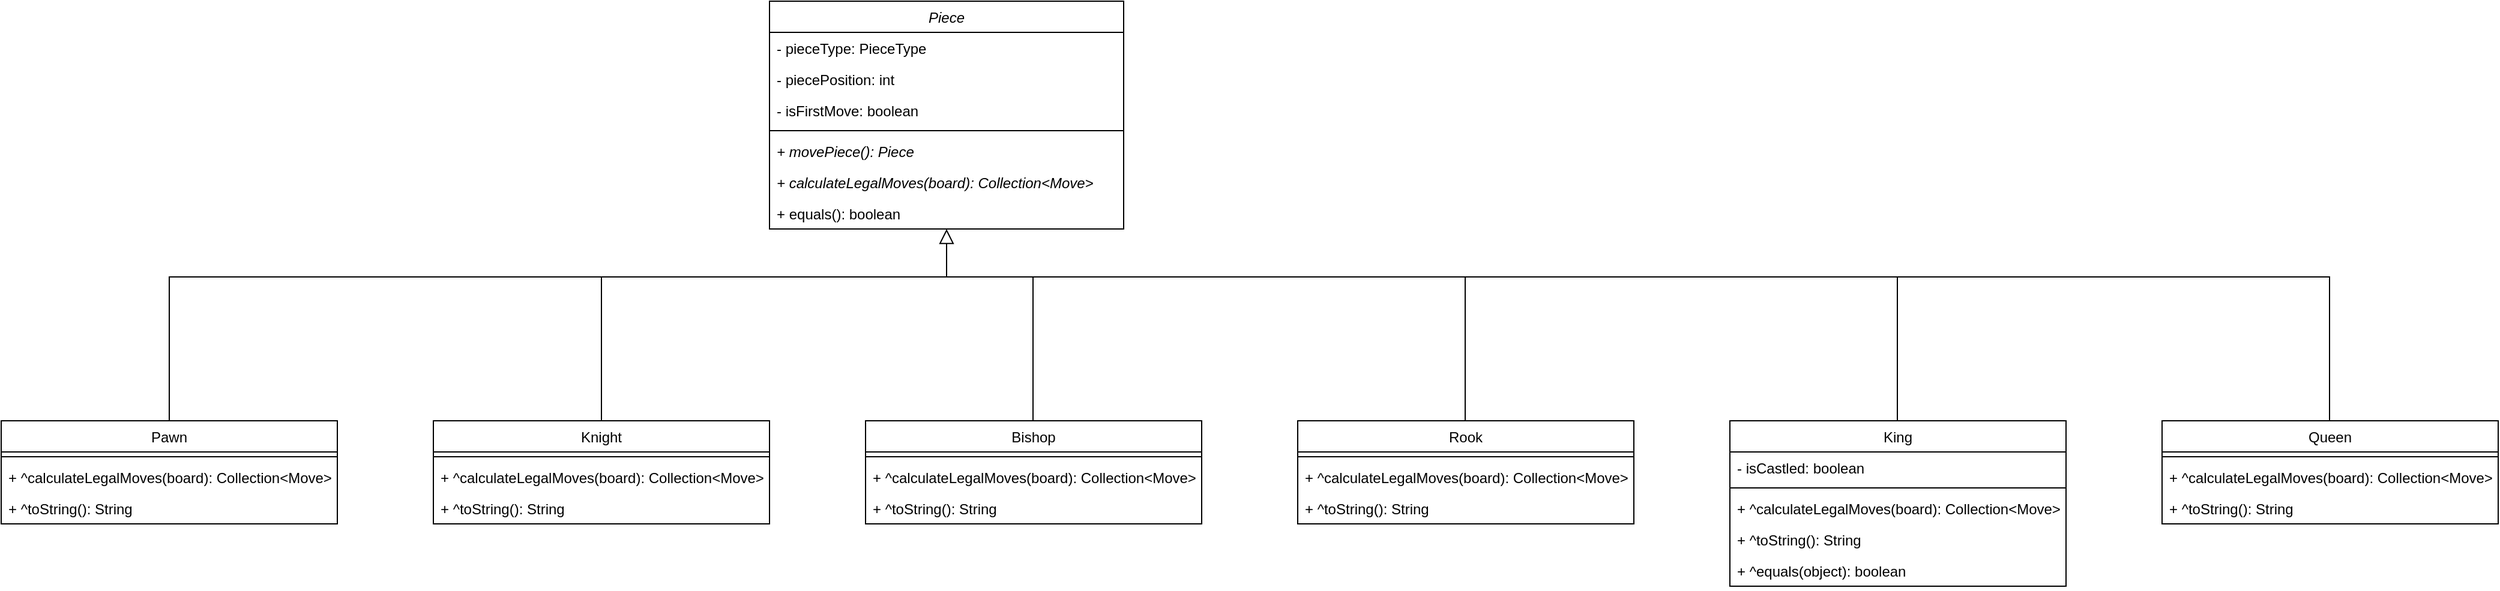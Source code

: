 <mxfile version="17.4.5" type="github"><diagram id="C5RBs43oDa-KdzZeNtuy" name="Piece"><mxGraphModel dx="1673" dy="934" grid="1" gridSize="10" guides="1" tooltips="1" connect="1" arrows="1" fold="1" page="1" pageScale="1" pageWidth="1654" pageHeight="1169" math="0" shadow="0"><root><mxCell id="WIyWlLk6GJQsqaUBKTNV-0"/><mxCell id="WIyWlLk6GJQsqaUBKTNV-1" parent="WIyWlLk6GJQsqaUBKTNV-0"/><mxCell id="zkfFHV4jXpPFQw0GAbJ--0" value="Piece" style="swimlane;fontStyle=2;align=center;verticalAlign=top;childLayout=stackLayout;horizontal=1;startSize=26;horizontalStack=0;resizeParent=1;resizeLast=0;collapsible=1;marginBottom=0;rounded=0;shadow=0;strokeWidth=1;" parent="WIyWlLk6GJQsqaUBKTNV-1" vertex="1"><mxGeometry x="680" y="50" width="295" height="190" as="geometry"><mxRectangle x="230" y="140" width="160" height="26" as="alternateBounds"/></mxGeometry></mxCell><mxCell id="zkfFHV4jXpPFQw0GAbJ--1" value="- pieceType: PieceType" style="text;align=left;verticalAlign=top;spacingLeft=4;spacingRight=4;overflow=hidden;rotatable=0;points=[[0,0.5],[1,0.5]];portConstraint=eastwest;" parent="zkfFHV4jXpPFQw0GAbJ--0" vertex="1"><mxGeometry y="26" width="295" height="26" as="geometry"/></mxCell><mxCell id="zkfFHV4jXpPFQw0GAbJ--2" value="- piecePosition: int" style="text;align=left;verticalAlign=top;spacingLeft=4;spacingRight=4;overflow=hidden;rotatable=0;points=[[0,0.5],[1,0.5]];portConstraint=eastwest;rounded=0;shadow=0;html=0;" parent="zkfFHV4jXpPFQw0GAbJ--0" vertex="1"><mxGeometry y="52" width="295" height="26" as="geometry"/></mxCell><mxCell id="zkfFHV4jXpPFQw0GAbJ--3" value="- isFirstMove: boolean" style="text;align=left;verticalAlign=top;spacingLeft=4;spacingRight=4;overflow=hidden;rotatable=0;points=[[0,0.5],[1,0.5]];portConstraint=eastwest;rounded=0;shadow=0;html=0;" parent="zkfFHV4jXpPFQw0GAbJ--0" vertex="1"><mxGeometry y="78" width="295" height="26" as="geometry"/></mxCell><mxCell id="zkfFHV4jXpPFQw0GAbJ--4" value="" style="line;html=1;strokeWidth=1;align=left;verticalAlign=middle;spacingTop=-1;spacingLeft=3;spacingRight=3;rotatable=0;labelPosition=right;points=[];portConstraint=eastwest;" parent="zkfFHV4jXpPFQw0GAbJ--0" vertex="1"><mxGeometry y="104" width="295" height="8" as="geometry"/></mxCell><mxCell id="zkfFHV4jXpPFQw0GAbJ--5" value="+ movePiece(): Piece" style="text;align=left;verticalAlign=top;spacingLeft=4;spacingRight=4;overflow=hidden;rotatable=0;points=[[0,0.5],[1,0.5]];portConstraint=eastwest;fontStyle=2" parent="zkfFHV4jXpPFQw0GAbJ--0" vertex="1"><mxGeometry y="112" width="295" height="26" as="geometry"/></mxCell><mxCell id="p8BL-hubKjSNvWGx_KjW-0" value="+ calculateLegalMoves(board): Collection&lt;Move&gt; " style="text;align=left;verticalAlign=top;spacingLeft=4;spacingRight=4;overflow=hidden;rotatable=0;points=[[0,0.5],[1,0.5]];portConstraint=eastwest;fontStyle=2" vertex="1" parent="zkfFHV4jXpPFQw0GAbJ--0"><mxGeometry y="138" width="295" height="26" as="geometry"/></mxCell><mxCell id="p8BL-hubKjSNvWGx_KjW-2" value="+ equals(): boolean" style="text;align=left;verticalAlign=top;spacingLeft=4;spacingRight=4;overflow=hidden;rotatable=0;points=[[0,0.5],[1,0.5]];portConstraint=eastwest;fontStyle=0" vertex="1" parent="zkfFHV4jXpPFQw0GAbJ--0"><mxGeometry y="164" width="295" height="26" as="geometry"/></mxCell><mxCell id="zkfFHV4jXpPFQw0GAbJ--6" value="Pawn" style="swimlane;fontStyle=0;align=center;verticalAlign=top;childLayout=stackLayout;horizontal=1;startSize=26;horizontalStack=0;resizeParent=1;resizeLast=0;collapsible=1;marginBottom=0;rounded=0;shadow=0;strokeWidth=1;" parent="WIyWlLk6GJQsqaUBKTNV-1" vertex="1"><mxGeometry x="40" y="400" width="280" height="86" as="geometry"><mxRectangle x="130" y="380" width="160" height="26" as="alternateBounds"/></mxGeometry></mxCell><mxCell id="zkfFHV4jXpPFQw0GAbJ--9" value="" style="line;html=1;strokeWidth=1;align=left;verticalAlign=middle;spacingTop=-1;spacingLeft=3;spacingRight=3;rotatable=0;labelPosition=right;points=[];portConstraint=eastwest;" parent="zkfFHV4jXpPFQw0GAbJ--6" vertex="1"><mxGeometry y="26" width="280" height="8" as="geometry"/></mxCell><mxCell id="zkfFHV4jXpPFQw0GAbJ--11" value="+ ^calculateLegalMoves(board): Collection&lt;Move&gt;" style="text;align=left;verticalAlign=top;spacingLeft=4;spacingRight=4;overflow=hidden;rotatable=0;points=[[0,0.5],[1,0.5]];portConstraint=eastwest;" parent="zkfFHV4jXpPFQw0GAbJ--6" vertex="1"><mxGeometry y="34" width="280" height="26" as="geometry"/></mxCell><mxCell id="p8BL-hubKjSNvWGx_KjW-3" value="+ ^toString(): String" style="text;align=left;verticalAlign=top;spacingLeft=4;spacingRight=4;overflow=hidden;rotatable=0;points=[[0,0.5],[1,0.5]];portConstraint=eastwest;" vertex="1" parent="zkfFHV4jXpPFQw0GAbJ--6"><mxGeometry y="60" width="280" height="26" as="geometry"/></mxCell><mxCell id="zkfFHV4jXpPFQw0GAbJ--12" value="" style="endArrow=block;endSize=10;endFill=0;shadow=0;strokeWidth=1;rounded=0;edgeStyle=elbowEdgeStyle;elbow=vertical;" parent="WIyWlLk6GJQsqaUBKTNV-1" source="zkfFHV4jXpPFQw0GAbJ--6" target="zkfFHV4jXpPFQw0GAbJ--0" edge="1"><mxGeometry width="160" relative="1" as="geometry"><mxPoint x="550" y="333" as="sourcePoint"/><mxPoint x="550" y="333" as="targetPoint"/><Array as="points"><mxPoint x="330" y="280"/><mxPoint x="330" y="260"/><mxPoint x="350" y="240"/></Array></mxGeometry></mxCell><mxCell id="p8BL-hubKjSNvWGx_KjW-4" value="Knight" style="swimlane;fontStyle=0;align=center;verticalAlign=top;childLayout=stackLayout;horizontal=1;startSize=26;horizontalStack=0;resizeParent=1;resizeLast=0;collapsible=1;marginBottom=0;rounded=0;shadow=0;strokeWidth=1;" vertex="1" parent="WIyWlLk6GJQsqaUBKTNV-1"><mxGeometry x="400" y="400" width="280" height="86" as="geometry"><mxRectangle x="130" y="380" width="160" height="26" as="alternateBounds"/></mxGeometry></mxCell><mxCell id="p8BL-hubKjSNvWGx_KjW-5" value="" style="line;html=1;strokeWidth=1;align=left;verticalAlign=middle;spacingTop=-1;spacingLeft=3;spacingRight=3;rotatable=0;labelPosition=right;points=[];portConstraint=eastwest;" vertex="1" parent="p8BL-hubKjSNvWGx_KjW-4"><mxGeometry y="26" width="280" height="8" as="geometry"/></mxCell><mxCell id="p8BL-hubKjSNvWGx_KjW-6" value="+ ^calculateLegalMoves(board): Collection&lt;Move&gt;" style="text;align=left;verticalAlign=top;spacingLeft=4;spacingRight=4;overflow=hidden;rotatable=0;points=[[0,0.5],[1,0.5]];portConstraint=eastwest;" vertex="1" parent="p8BL-hubKjSNvWGx_KjW-4"><mxGeometry y="34" width="280" height="26" as="geometry"/></mxCell><mxCell id="p8BL-hubKjSNvWGx_KjW-7" value="+ ^toString(): String" style="text;align=left;verticalAlign=top;spacingLeft=4;spacingRight=4;overflow=hidden;rotatable=0;points=[[0,0.5],[1,0.5]];portConstraint=eastwest;" vertex="1" parent="p8BL-hubKjSNvWGx_KjW-4"><mxGeometry y="60" width="280" height="26" as="geometry"/></mxCell><mxCell id="p8BL-hubKjSNvWGx_KjW-8" value="Bishop" style="swimlane;fontStyle=0;align=center;verticalAlign=top;childLayout=stackLayout;horizontal=1;startSize=26;horizontalStack=0;resizeParent=1;resizeLast=0;collapsible=1;marginBottom=0;rounded=0;shadow=0;strokeWidth=1;" vertex="1" parent="WIyWlLk6GJQsqaUBKTNV-1"><mxGeometry x="760" y="400" width="280" height="86" as="geometry"><mxRectangle x="130" y="380" width="160" height="26" as="alternateBounds"/></mxGeometry></mxCell><mxCell id="p8BL-hubKjSNvWGx_KjW-9" value="" style="line;html=1;strokeWidth=1;align=left;verticalAlign=middle;spacingTop=-1;spacingLeft=3;spacingRight=3;rotatable=0;labelPosition=right;points=[];portConstraint=eastwest;" vertex="1" parent="p8BL-hubKjSNvWGx_KjW-8"><mxGeometry y="26" width="280" height="8" as="geometry"/></mxCell><mxCell id="p8BL-hubKjSNvWGx_KjW-10" value="+ ^calculateLegalMoves(board): Collection&lt;Move&gt;" style="text;align=left;verticalAlign=top;spacingLeft=4;spacingRight=4;overflow=hidden;rotatable=0;points=[[0,0.5],[1,0.5]];portConstraint=eastwest;" vertex="1" parent="p8BL-hubKjSNvWGx_KjW-8"><mxGeometry y="34" width="280" height="26" as="geometry"/></mxCell><mxCell id="p8BL-hubKjSNvWGx_KjW-11" value="+ ^toString(): String" style="text;align=left;verticalAlign=top;spacingLeft=4;spacingRight=4;overflow=hidden;rotatable=0;points=[[0,0.5],[1,0.5]];portConstraint=eastwest;" vertex="1" parent="p8BL-hubKjSNvWGx_KjW-8"><mxGeometry y="60" width="280" height="26" as="geometry"/></mxCell><mxCell id="p8BL-hubKjSNvWGx_KjW-12" value="King" style="swimlane;fontStyle=0;align=center;verticalAlign=top;childLayout=stackLayout;horizontal=1;startSize=26;horizontalStack=0;resizeParent=1;resizeLast=0;collapsible=1;marginBottom=0;rounded=0;shadow=0;strokeWidth=1;" vertex="1" parent="WIyWlLk6GJQsqaUBKTNV-1"><mxGeometry x="1480" y="400" width="280" height="138" as="geometry"><mxRectangle x="130" y="380" width="160" height="26" as="alternateBounds"/></mxGeometry></mxCell><mxCell id="p8BL-hubKjSNvWGx_KjW-17" value="- isCastled: boolean" style="text;align=left;verticalAlign=top;spacingLeft=4;spacingRight=4;overflow=hidden;rotatable=0;points=[[0,0.5],[1,0.5]];portConstraint=eastwest;" vertex="1" parent="p8BL-hubKjSNvWGx_KjW-12"><mxGeometry y="26" width="280" height="26" as="geometry"/></mxCell><mxCell id="p8BL-hubKjSNvWGx_KjW-13" value="" style="line;html=1;strokeWidth=1;align=left;verticalAlign=middle;spacingTop=-1;spacingLeft=3;spacingRight=3;rotatable=0;labelPosition=right;points=[];portConstraint=eastwest;" vertex="1" parent="p8BL-hubKjSNvWGx_KjW-12"><mxGeometry y="52" width="280" height="8" as="geometry"/></mxCell><mxCell id="p8BL-hubKjSNvWGx_KjW-14" value="+ ^calculateLegalMoves(board): Collection&lt;Move&gt;" style="text;align=left;verticalAlign=top;spacingLeft=4;spacingRight=4;overflow=hidden;rotatable=0;points=[[0,0.5],[1,0.5]];portConstraint=eastwest;" vertex="1" parent="p8BL-hubKjSNvWGx_KjW-12"><mxGeometry y="60" width="280" height="26" as="geometry"/></mxCell><mxCell id="p8BL-hubKjSNvWGx_KjW-15" value="+ ^toString(): String" style="text;align=left;verticalAlign=top;spacingLeft=4;spacingRight=4;overflow=hidden;rotatable=0;points=[[0,0.5],[1,0.5]];portConstraint=eastwest;" vertex="1" parent="p8BL-hubKjSNvWGx_KjW-12"><mxGeometry y="86" width="280" height="26" as="geometry"/></mxCell><mxCell id="p8BL-hubKjSNvWGx_KjW-16" value="+ ^equals(object): boolean" style="text;align=left;verticalAlign=top;spacingLeft=4;spacingRight=4;overflow=hidden;rotatable=0;points=[[0,0.5],[1,0.5]];portConstraint=eastwest;" vertex="1" parent="p8BL-hubKjSNvWGx_KjW-12"><mxGeometry y="112" width="280" height="26" as="geometry"/></mxCell><mxCell id="p8BL-hubKjSNvWGx_KjW-21" value="" style="endArrow=none;html=1;rounded=0;endSize=10;elbow=vertical;exitX=0.5;exitY=0;exitDx=0;exitDy=0;" edge="1" parent="WIyWlLk6GJQsqaUBKTNV-1" source="p8BL-hubKjSNvWGx_KjW-4"><mxGeometry width="50" height="50" relative="1" as="geometry"><mxPoint x="490" y="450" as="sourcePoint"/><mxPoint x="540" y="280" as="targetPoint"/></mxGeometry></mxCell><mxCell id="p8BL-hubKjSNvWGx_KjW-22" value="" style="endArrow=none;html=1;rounded=0;endSize=10;elbow=vertical;exitX=0.5;exitY=0;exitDx=0;exitDy=0;" edge="1" parent="WIyWlLk6GJQsqaUBKTNV-1"><mxGeometry width="50" height="50" relative="1" as="geometry"><mxPoint x="899.5" y="400" as="sourcePoint"/><mxPoint x="899.5" y="280" as="targetPoint"/></mxGeometry></mxCell><mxCell id="p8BL-hubKjSNvWGx_KjW-23" value="" style="endArrow=none;html=1;rounded=0;endSize=10;elbow=vertical;exitX=0.5;exitY=0;exitDx=0;exitDy=0;" edge="1" parent="WIyWlLk6GJQsqaUBKTNV-1"><mxGeometry width="50" height="50" relative="1" as="geometry"><mxPoint x="1619.5" y="400" as="sourcePoint"/><mxPoint x="1619.5" y="280" as="targetPoint"/></mxGeometry></mxCell><mxCell id="p8BL-hubKjSNvWGx_KjW-24" value="Queen" style="swimlane;fontStyle=0;align=center;verticalAlign=top;childLayout=stackLayout;horizontal=1;startSize=26;horizontalStack=0;resizeParent=1;resizeLast=0;collapsible=1;marginBottom=0;rounded=0;shadow=0;strokeWidth=1;" vertex="1" parent="WIyWlLk6GJQsqaUBKTNV-1"><mxGeometry x="1840" y="400" width="280" height="86" as="geometry"><mxRectangle x="130" y="380" width="160" height="26" as="alternateBounds"/></mxGeometry></mxCell><mxCell id="p8BL-hubKjSNvWGx_KjW-26" value="" style="line;html=1;strokeWidth=1;align=left;verticalAlign=middle;spacingTop=-1;spacingLeft=3;spacingRight=3;rotatable=0;labelPosition=right;points=[];portConstraint=eastwest;" vertex="1" parent="p8BL-hubKjSNvWGx_KjW-24"><mxGeometry y="26" width="280" height="8" as="geometry"/></mxCell><mxCell id="p8BL-hubKjSNvWGx_KjW-27" value="+ ^calculateLegalMoves(board): Collection&lt;Move&gt;" style="text;align=left;verticalAlign=top;spacingLeft=4;spacingRight=4;overflow=hidden;rotatable=0;points=[[0,0.5],[1,0.5]];portConstraint=eastwest;" vertex="1" parent="p8BL-hubKjSNvWGx_KjW-24"><mxGeometry y="34" width="280" height="26" as="geometry"/></mxCell><mxCell id="p8BL-hubKjSNvWGx_KjW-28" value="+ ^toString(): String" style="text;align=left;verticalAlign=top;spacingLeft=4;spacingRight=4;overflow=hidden;rotatable=0;points=[[0,0.5],[1,0.5]];portConstraint=eastwest;" vertex="1" parent="p8BL-hubKjSNvWGx_KjW-24"><mxGeometry y="60" width="280" height="26" as="geometry"/></mxCell><mxCell id="p8BL-hubKjSNvWGx_KjW-30" value="" style="endArrow=none;html=1;rounded=0;endSize=10;elbow=vertical;exitX=0.5;exitY=0;exitDx=0;exitDy=0;" edge="1" parent="WIyWlLk6GJQsqaUBKTNV-1"><mxGeometry width="50" height="50" relative="1" as="geometry"><mxPoint x="1979.5" y="400" as="sourcePoint"/><mxPoint x="1979.5" y="280" as="targetPoint"/></mxGeometry></mxCell><mxCell id="p8BL-hubKjSNvWGx_KjW-31" value="Rook" style="swimlane;fontStyle=0;align=center;verticalAlign=top;childLayout=stackLayout;horizontal=1;startSize=26;horizontalStack=0;resizeParent=1;resizeLast=0;collapsible=1;marginBottom=0;rounded=0;shadow=0;strokeWidth=1;" vertex="1" parent="WIyWlLk6GJQsqaUBKTNV-1"><mxGeometry x="1120" y="400" width="280" height="86" as="geometry"><mxRectangle x="130" y="380" width="160" height="26" as="alternateBounds"/></mxGeometry></mxCell><mxCell id="p8BL-hubKjSNvWGx_KjW-32" value="" style="line;html=1;strokeWidth=1;align=left;verticalAlign=middle;spacingTop=-1;spacingLeft=3;spacingRight=3;rotatable=0;labelPosition=right;points=[];portConstraint=eastwest;" vertex="1" parent="p8BL-hubKjSNvWGx_KjW-31"><mxGeometry y="26" width="280" height="8" as="geometry"/></mxCell><mxCell id="p8BL-hubKjSNvWGx_KjW-33" value="+ ^calculateLegalMoves(board): Collection&lt;Move&gt;" style="text;align=left;verticalAlign=top;spacingLeft=4;spacingRight=4;overflow=hidden;rotatable=0;points=[[0,0.5],[1,0.5]];portConstraint=eastwest;" vertex="1" parent="p8BL-hubKjSNvWGx_KjW-31"><mxGeometry y="34" width="280" height="26" as="geometry"/></mxCell><mxCell id="p8BL-hubKjSNvWGx_KjW-34" value="+ ^toString(): String" style="text;align=left;verticalAlign=top;spacingLeft=4;spacingRight=4;overflow=hidden;rotatable=0;points=[[0,0.5],[1,0.5]];portConstraint=eastwest;" vertex="1" parent="p8BL-hubKjSNvWGx_KjW-31"><mxGeometry y="60" width="280" height="26" as="geometry"/></mxCell><mxCell id="p8BL-hubKjSNvWGx_KjW-35" value="" style="endArrow=none;html=1;rounded=0;endSize=10;elbow=vertical;exitX=0.5;exitY=0;exitDx=0;exitDy=0;" edge="1" parent="WIyWlLk6GJQsqaUBKTNV-1"><mxGeometry width="50" height="50" relative="1" as="geometry"><mxPoint x="1259.5" y="400" as="sourcePoint"/><mxPoint x="1259.5" y="280" as="targetPoint"/></mxGeometry></mxCell><mxCell id="p8BL-hubKjSNvWGx_KjW-36" value="" style="endArrow=none;html=1;rounded=0;endSize=10;elbow=vertical;" edge="1" parent="WIyWlLk6GJQsqaUBKTNV-1"><mxGeometry width="50" height="50" relative="1" as="geometry"><mxPoint x="820" y="280" as="sourcePoint"/><mxPoint x="1980" y="280" as="targetPoint"/></mxGeometry></mxCell></root></mxGraphModel></diagram></mxfile>